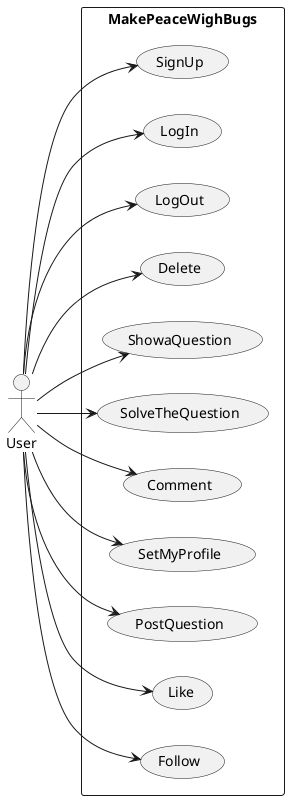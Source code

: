 @startuml .

left to right direction

actor User as U

rectangle MakePeaceWighBugs {
    usecase SignUp as signup
    usecase LogIn as login
    usecase LogOut as logout
    usecase Delete as delete
    ' delete = 退会です。削除ではない
    usecase ShowaQuestion as showQ
    usecase SolveTheQuestion as solve
    usecase Comment as comment
    usecase SetMyProfile as setPro
    ' この辺までが最低限必要な機能？
    usecase PostQuestion as postQ
    usecase Like as like
    usecase Follow as follow
}

U -->signup
U -->login
U -->logout
U -->delete
U -->showQ
U -->solve
U -->comment
U -->setPro
U -->postQ
U -->like
U -->follow

@enduml